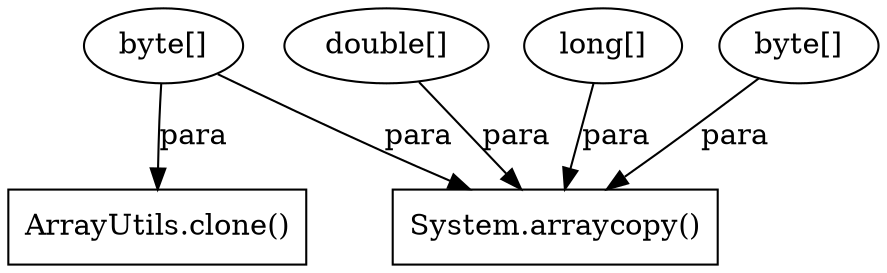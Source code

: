 digraph "AUG" {

  1 [ label="ArrayUtils.clone()" shape="box" ];
  2 [ label="byte[]" shape="ellipse" ];
  3 [ label="System.arraycopy()" shape="box" ];
  4 [ label="double[]" shape="ellipse" ];
  5 [ label="long[]" shape="ellipse" ];
  6 [ label="byte[]" shape="ellipse" ];
  2 -> 1 [ label="para" style="solid" ];
  4 -> 3 [ label="para" style="solid" ];
  2 -> 3 [ label="para" style="solid" ];
  5 -> 3 [ label="para" style="solid" ];
  6 -> 3 [ label="para" style="solid" ];
}
